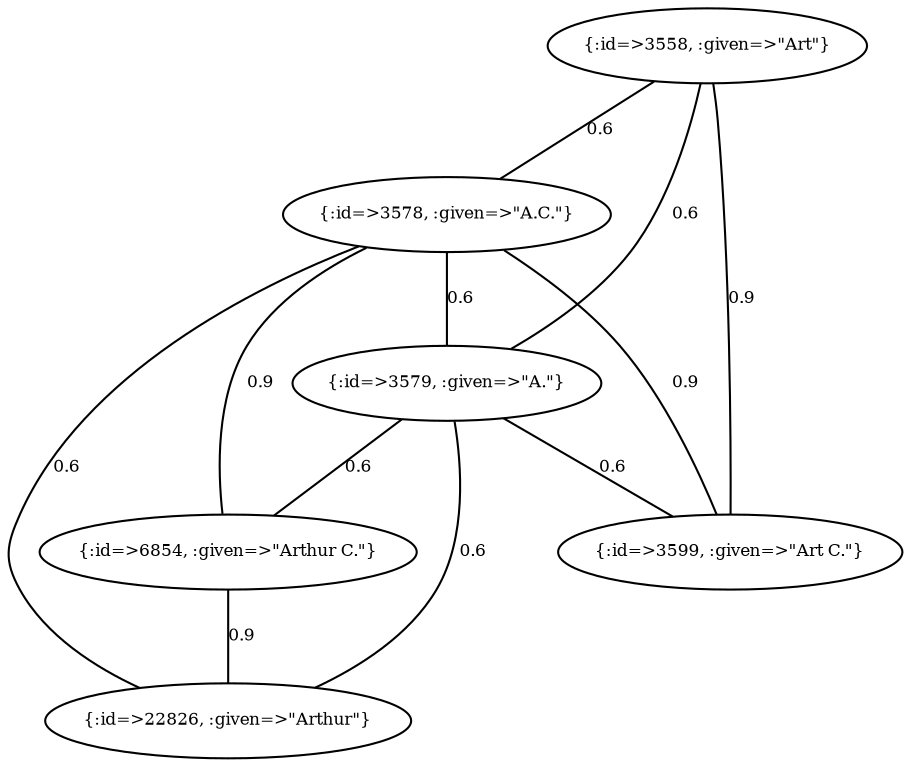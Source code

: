 graph Collector__WeightedGraph {
    "{:id=>3558, :given=>\"Art\"}" [
        fontsize = 8,
        label = "{:id=>3558, :given=>\"Art\"}"
    ]

    "{:id=>3578, :given=>\"A.C.\"}" [
        fontsize = 8,
        label = "{:id=>3578, :given=>\"A.C.\"}"
    ]

    "{:id=>3579, :given=>\"A.\"}" [
        fontsize = 8,
        label = "{:id=>3579, :given=>\"A.\"}"
    ]

    "{:id=>3599, :given=>\"Art C.\"}" [
        fontsize = 8,
        label = "{:id=>3599, :given=>\"Art C.\"}"
    ]

    "{:id=>6854, :given=>\"Arthur C.\"}" [
        fontsize = 8,
        label = "{:id=>6854, :given=>\"Arthur C.\"}"
    ]

    "{:id=>22826, :given=>\"Arthur\"}" [
        fontsize = 8,
        label = "{:id=>22826, :given=>\"Arthur\"}"
    ]

    "{:id=>3558, :given=>\"Art\"}" -- "{:id=>3578, :given=>\"A.C.\"}" [
        fontsize = 8,
        label = 0.6
    ]

    "{:id=>3558, :given=>\"Art\"}" -- "{:id=>3579, :given=>\"A.\"}" [
        fontsize = 8,
        label = 0.6
    ]

    "{:id=>3558, :given=>\"Art\"}" -- "{:id=>3599, :given=>\"Art C.\"}" [
        fontsize = 8,
        label = 0.9
    ]

    "{:id=>3578, :given=>\"A.C.\"}" -- "{:id=>3579, :given=>\"A.\"}" [
        fontsize = 8,
        label = 0.6
    ]

    "{:id=>3578, :given=>\"A.C.\"}" -- "{:id=>3599, :given=>\"Art C.\"}" [
        fontsize = 8,
        label = 0.9
    ]

    "{:id=>3578, :given=>\"A.C.\"}" -- "{:id=>6854, :given=>\"Arthur C.\"}" [
        fontsize = 8,
        label = 0.9
    ]

    "{:id=>3578, :given=>\"A.C.\"}" -- "{:id=>22826, :given=>\"Arthur\"}" [
        fontsize = 8,
        label = 0.6
    ]

    "{:id=>3579, :given=>\"A.\"}" -- "{:id=>3599, :given=>\"Art C.\"}" [
        fontsize = 8,
        label = 0.6
    ]

    "{:id=>3579, :given=>\"A.\"}" -- "{:id=>6854, :given=>\"Arthur C.\"}" [
        fontsize = 8,
        label = 0.6
    ]

    "{:id=>3579, :given=>\"A.\"}" -- "{:id=>22826, :given=>\"Arthur\"}" [
        fontsize = 8,
        label = 0.6
    ]

    "{:id=>6854, :given=>\"Arthur C.\"}" -- "{:id=>22826, :given=>\"Arthur\"}" [
        fontsize = 8,
        label = 0.9
    ]
}
